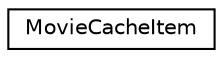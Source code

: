 digraph G
{
  edge [fontname="Helvetica",fontsize="10",labelfontname="Helvetica",labelfontsize="10"];
  node [fontname="Helvetica",fontsize="10",shape=record];
  rankdir=LR;
  Node1 [label="MovieCacheItem",height=0.2,width=0.4,color="black", fillcolor="white", style="filled",URL="$d6/d41/structMovieCacheItem.html"];
}
